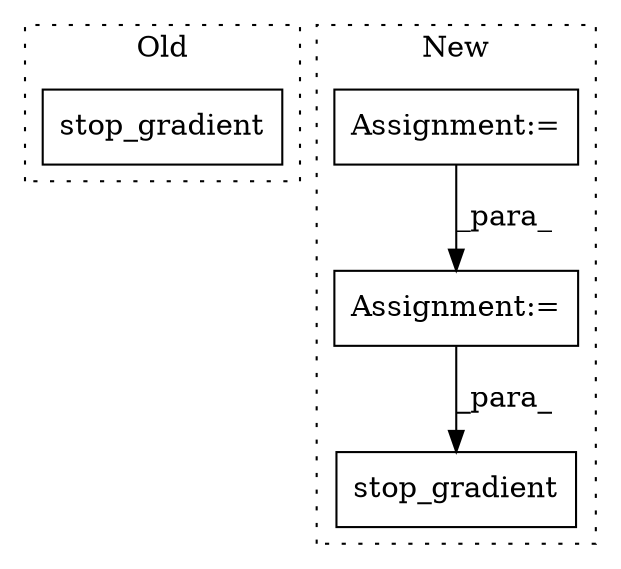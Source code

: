 digraph G {
subgraph cluster0 {
1 [label="stop_gradient" a="32" s="22916,22931" l="14,1" shape="box"];
label = "Old";
style="dotted";
}
subgraph cluster1 {
2 [label="stop_gradient" a="32" s="22860,22875" l="14,1" shape="box"];
3 [label="Assignment:=" a="7" s="22743" l="1" shape="box"];
4 [label="Assignment:=" a="7" s="22708" l="1" shape="box"];
label = "New";
style="dotted";
}
3 -> 2 [label="_para_"];
4 -> 3 [label="_para_"];
}